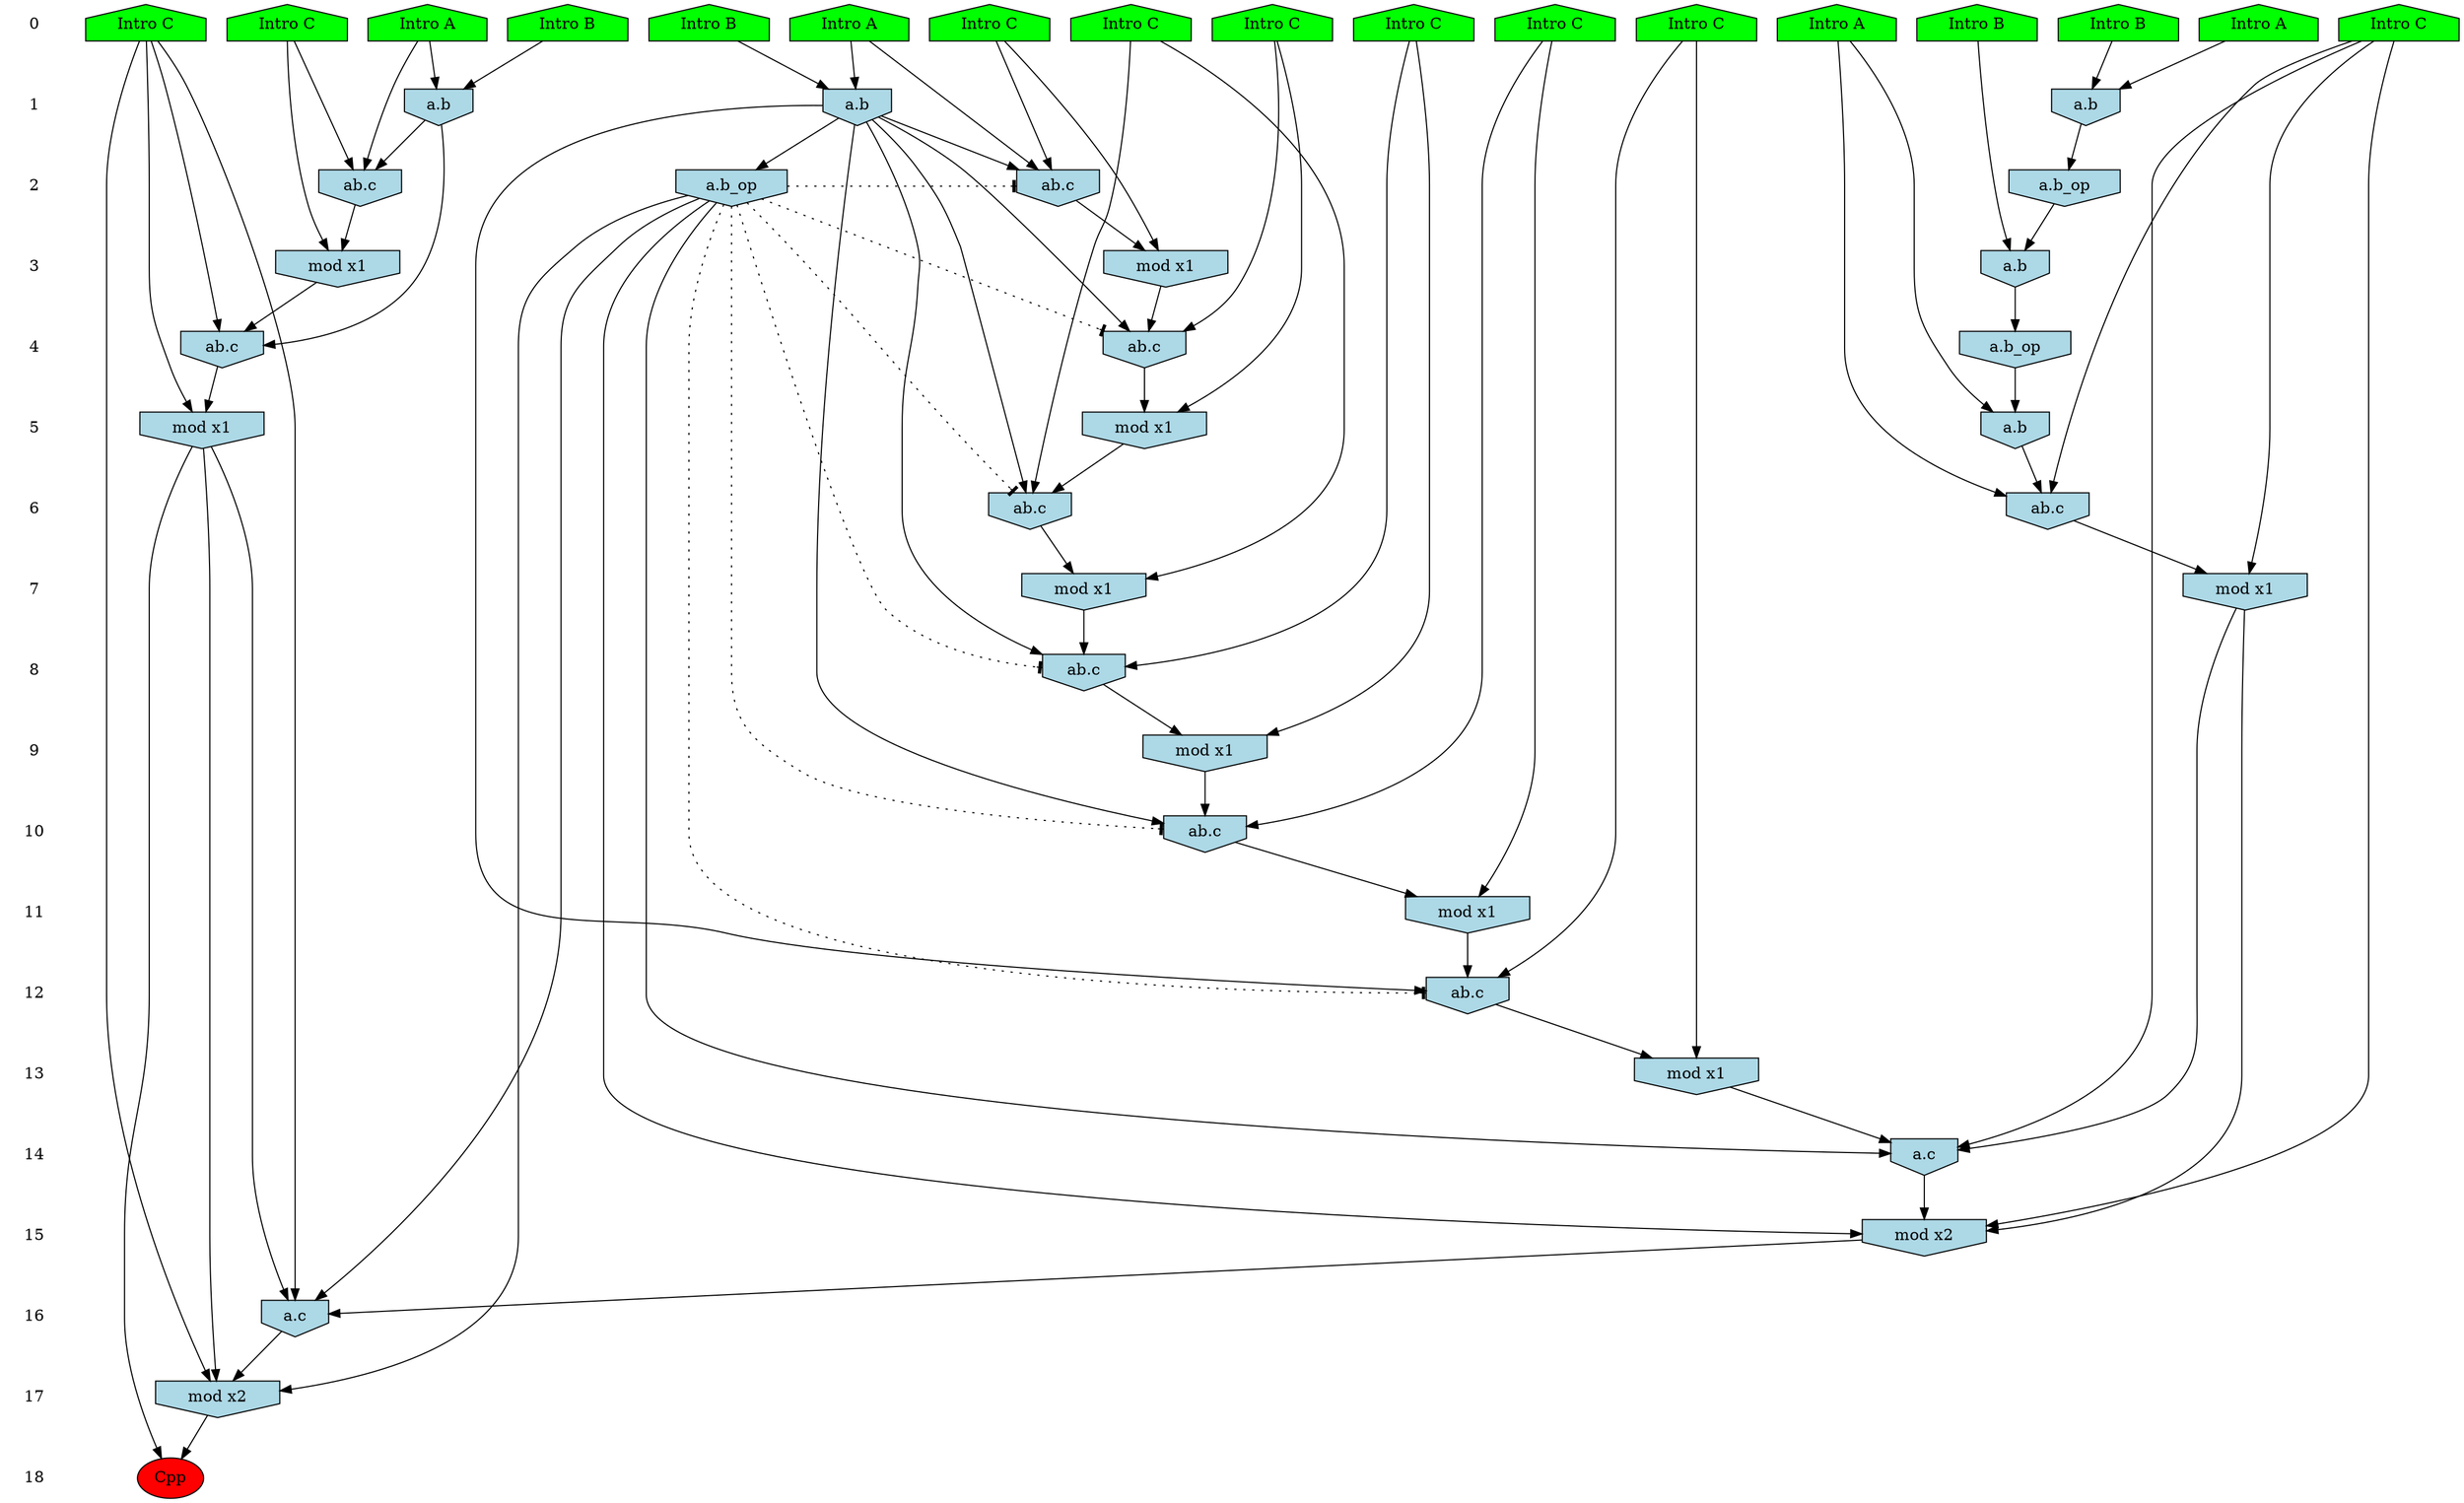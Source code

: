 /* Compression of 1 causal flows obtained in average at 2.095745E+01 t.u */
/* Compressed causal flows were: [3936] */
digraph G{
 ranksep=.5 ; 
{ rank = same ; "0" [shape=plaintext] ; node_1 [label ="Intro A", shape=house, style=filled, fillcolor=green] ;
node_2 [label ="Intro B", shape=house, style=filled, fillcolor=green] ;
node_3 [label ="Intro A", shape=house, style=filled, fillcolor=green] ;
node_4 [label ="Intro A", shape=house, style=filled, fillcolor=green] ;
node_5 [label ="Intro B", shape=house, style=filled, fillcolor=green] ;
node_6 [label ="Intro B", shape=house, style=filled, fillcolor=green] ;
node_7 [label ="Intro A", shape=house, style=filled, fillcolor=green] ;
node_8 [label ="Intro B", shape=house, style=filled, fillcolor=green] ;
node_9 [label ="Intro C", shape=house, style=filled, fillcolor=green] ;
node_10 [label ="Intro C", shape=house, style=filled, fillcolor=green] ;
node_11 [label ="Intro C", shape=house, style=filled, fillcolor=green] ;
node_12 [label ="Intro C", shape=house, style=filled, fillcolor=green] ;
node_13 [label ="Intro C", shape=house, style=filled, fillcolor=green] ;
node_14 [label ="Intro C", shape=house, style=filled, fillcolor=green] ;
node_15 [label ="Intro C", shape=house, style=filled, fillcolor=green] ;
node_16 [label ="Intro C", shape=house, style=filled, fillcolor=green] ;
node_17 [label ="Intro C", shape=house, style=filled, fillcolor=green] ;
}
{ rank = same ; "1" [shape=plaintext] ; node_18 [label="a.b", shape=invhouse, style=filled, fillcolor = lightblue] ;
node_21 [label="a.b", shape=invhouse, style=filled, fillcolor = lightblue] ;
node_28 [label="a.b", shape=invhouse, style=filled, fillcolor = lightblue] ;
}
{ rank = same ; "2" [shape=plaintext] ; node_19 [label="a.b_op", shape=invhouse, style=filled, fillcolor = lightblue] ;
node_22 [label="ab.c", shape=invhouse, style=filled, fillcolor = lightblue] ;
node_30 [label="ab.c", shape=invhouse, style=filled, fillcolor = lightblue] ;
node_43 [label="a.b_op", shape=invhouse, style=filled, fillcolor = lightblue] ;
}
{ rank = same ; "3" [shape=plaintext] ; node_20 [label="a.b", shape=invhouse, style=filled, fillcolor = lightblue] ;
node_23 [label="mod x1", shape=invhouse, style=filled, fillcolor = lightblue] ;
node_32 [label="mod x1", shape=invhouse, style=filled, fillcolor = lightblue] ;
}
{ rank = same ; "4" [shape=plaintext] ; node_24 [label="ab.c", shape=invhouse, style=filled, fillcolor = lightblue] ;
node_27 [label="a.b_op", shape=invhouse, style=filled, fillcolor = lightblue] ;
node_35 [label="ab.c", shape=invhouse, style=filled, fillcolor = lightblue] ;
}
{ rank = same ; "5" [shape=plaintext] ; node_25 [label="mod x1", shape=invhouse, style=filled, fillcolor = lightblue] ;
node_29 [label="a.b", shape=invhouse, style=filled, fillcolor = lightblue] ;
node_39 [label="mod x1", shape=invhouse, style=filled, fillcolor = lightblue] ;
}
{ rank = same ; "6" [shape=plaintext] ; node_26 [label="ab.c", shape=invhouse, style=filled, fillcolor = lightblue] ;
node_36 [label="ab.c", shape=invhouse, style=filled, fillcolor = lightblue] ;
}
{ rank = same ; "7" [shape=plaintext] ; node_31 [label="mod x1", shape=invhouse, style=filled, fillcolor = lightblue] ;
node_38 [label="mod x1", shape=invhouse, style=filled, fillcolor = lightblue] ;
}
{ rank = same ; "8" [shape=plaintext] ; node_33 [label="ab.c", shape=invhouse, style=filled, fillcolor = lightblue] ;
}
{ rank = same ; "9" [shape=plaintext] ; node_34 [label="mod x1", shape=invhouse, style=filled, fillcolor = lightblue] ;
}
{ rank = same ; "10" [shape=plaintext] ; node_37 [label="ab.c", shape=invhouse, style=filled, fillcolor = lightblue] ;
}
{ rank = same ; "11" [shape=plaintext] ; node_40 [label="mod x1", shape=invhouse, style=filled, fillcolor = lightblue] ;
}
{ rank = same ; "12" [shape=plaintext] ; node_41 [label="ab.c", shape=invhouse, style=filled, fillcolor = lightblue] ;
}
{ rank = same ; "13" [shape=plaintext] ; node_42 [label="mod x1", shape=invhouse, style=filled, fillcolor = lightblue] ;
}
{ rank = same ; "14" [shape=plaintext] ; node_44 [label="a.c", shape=invhouse, style=filled, fillcolor = lightblue] ;
}
{ rank = same ; "15" [shape=plaintext] ; node_45 [label="mod x2", shape=invhouse, style=filled, fillcolor = lightblue] ;
}
{ rank = same ; "16" [shape=plaintext] ; node_46 [label="a.c", shape=invhouse, style=filled, fillcolor = lightblue] ;
}
{ rank = same ; "17" [shape=plaintext] ; node_47 [label="mod x2", shape=invhouse, style=filled, fillcolor = lightblue] ;
}
{ rank = same ; "18" [shape=plaintext] ; node_48 [label ="Cpp", style=filled, fillcolor=red] ;
}
"0" -> "1" [style="invis"]; 
"1" -> "2" [style="invis"]; 
"2" -> "3" [style="invis"]; 
"3" -> "4" [style="invis"]; 
"4" -> "5" [style="invis"]; 
"5" -> "6" [style="invis"]; 
"6" -> "7" [style="invis"]; 
"7" -> "8" [style="invis"]; 
"8" -> "9" [style="invis"]; 
"9" -> "10" [style="invis"]; 
"10" -> "11" [style="invis"]; 
"11" -> "12" [style="invis"]; 
"12" -> "13" [style="invis"]; 
"13" -> "14" [style="invis"]; 
"14" -> "15" [style="invis"]; 
"15" -> "16" [style="invis"]; 
"16" -> "17" [style="invis"]; 
"17" -> "18" [style="invis"]; 
node_3 -> node_18
node_8 -> node_18
node_18 -> node_19
node_5 -> node_20
node_19 -> node_20
node_1 -> node_21
node_2 -> node_21
node_1 -> node_22
node_17 -> node_22
node_21 -> node_22
node_17 -> node_23
node_22 -> node_23
node_12 -> node_24
node_21 -> node_24
node_23 -> node_24
node_12 -> node_25
node_24 -> node_25
node_10 -> node_26
node_21 -> node_26
node_25 -> node_26
node_20 -> node_27
node_4 -> node_28
node_6 -> node_28
node_7 -> node_29
node_27 -> node_29
node_4 -> node_30
node_9 -> node_30
node_28 -> node_30
node_10 -> node_31
node_26 -> node_31
node_9 -> node_32
node_30 -> node_32
node_15 -> node_33
node_21 -> node_33
node_31 -> node_33
node_15 -> node_34
node_33 -> node_34
node_14 -> node_35
node_28 -> node_35
node_32 -> node_35
node_7 -> node_36
node_16 -> node_36
node_29 -> node_36
node_11 -> node_37
node_21 -> node_37
node_34 -> node_37
node_16 -> node_38
node_36 -> node_38
node_14 -> node_39
node_35 -> node_39
node_11 -> node_40
node_37 -> node_40
node_13 -> node_41
node_21 -> node_41
node_40 -> node_41
node_13 -> node_42
node_41 -> node_42
node_21 -> node_43
node_16 -> node_44
node_38 -> node_44
node_42 -> node_44
node_43 -> node_44
node_16 -> node_45
node_38 -> node_45
node_43 -> node_45
node_44 -> node_45
node_14 -> node_46
node_39 -> node_46
node_43 -> node_46
node_45 -> node_46
node_14 -> node_47
node_39 -> node_47
node_43 -> node_47
node_46 -> node_47
node_39 -> node_48
node_47 -> node_48
node_43 -> node_41 [style=dotted, arrowhead = tee] 
node_43 -> node_37 [style=dotted, arrowhead = tee] 
node_43 -> node_33 [style=dotted, arrowhead = tee] 
node_43 -> node_26 [style=dotted, arrowhead = tee] 
node_43 -> node_24 [style=dotted, arrowhead = tee] 
node_43 -> node_22 [style=dotted, arrowhead = tee] 
}
/*
 Dot generation time: 0.000000
*/
